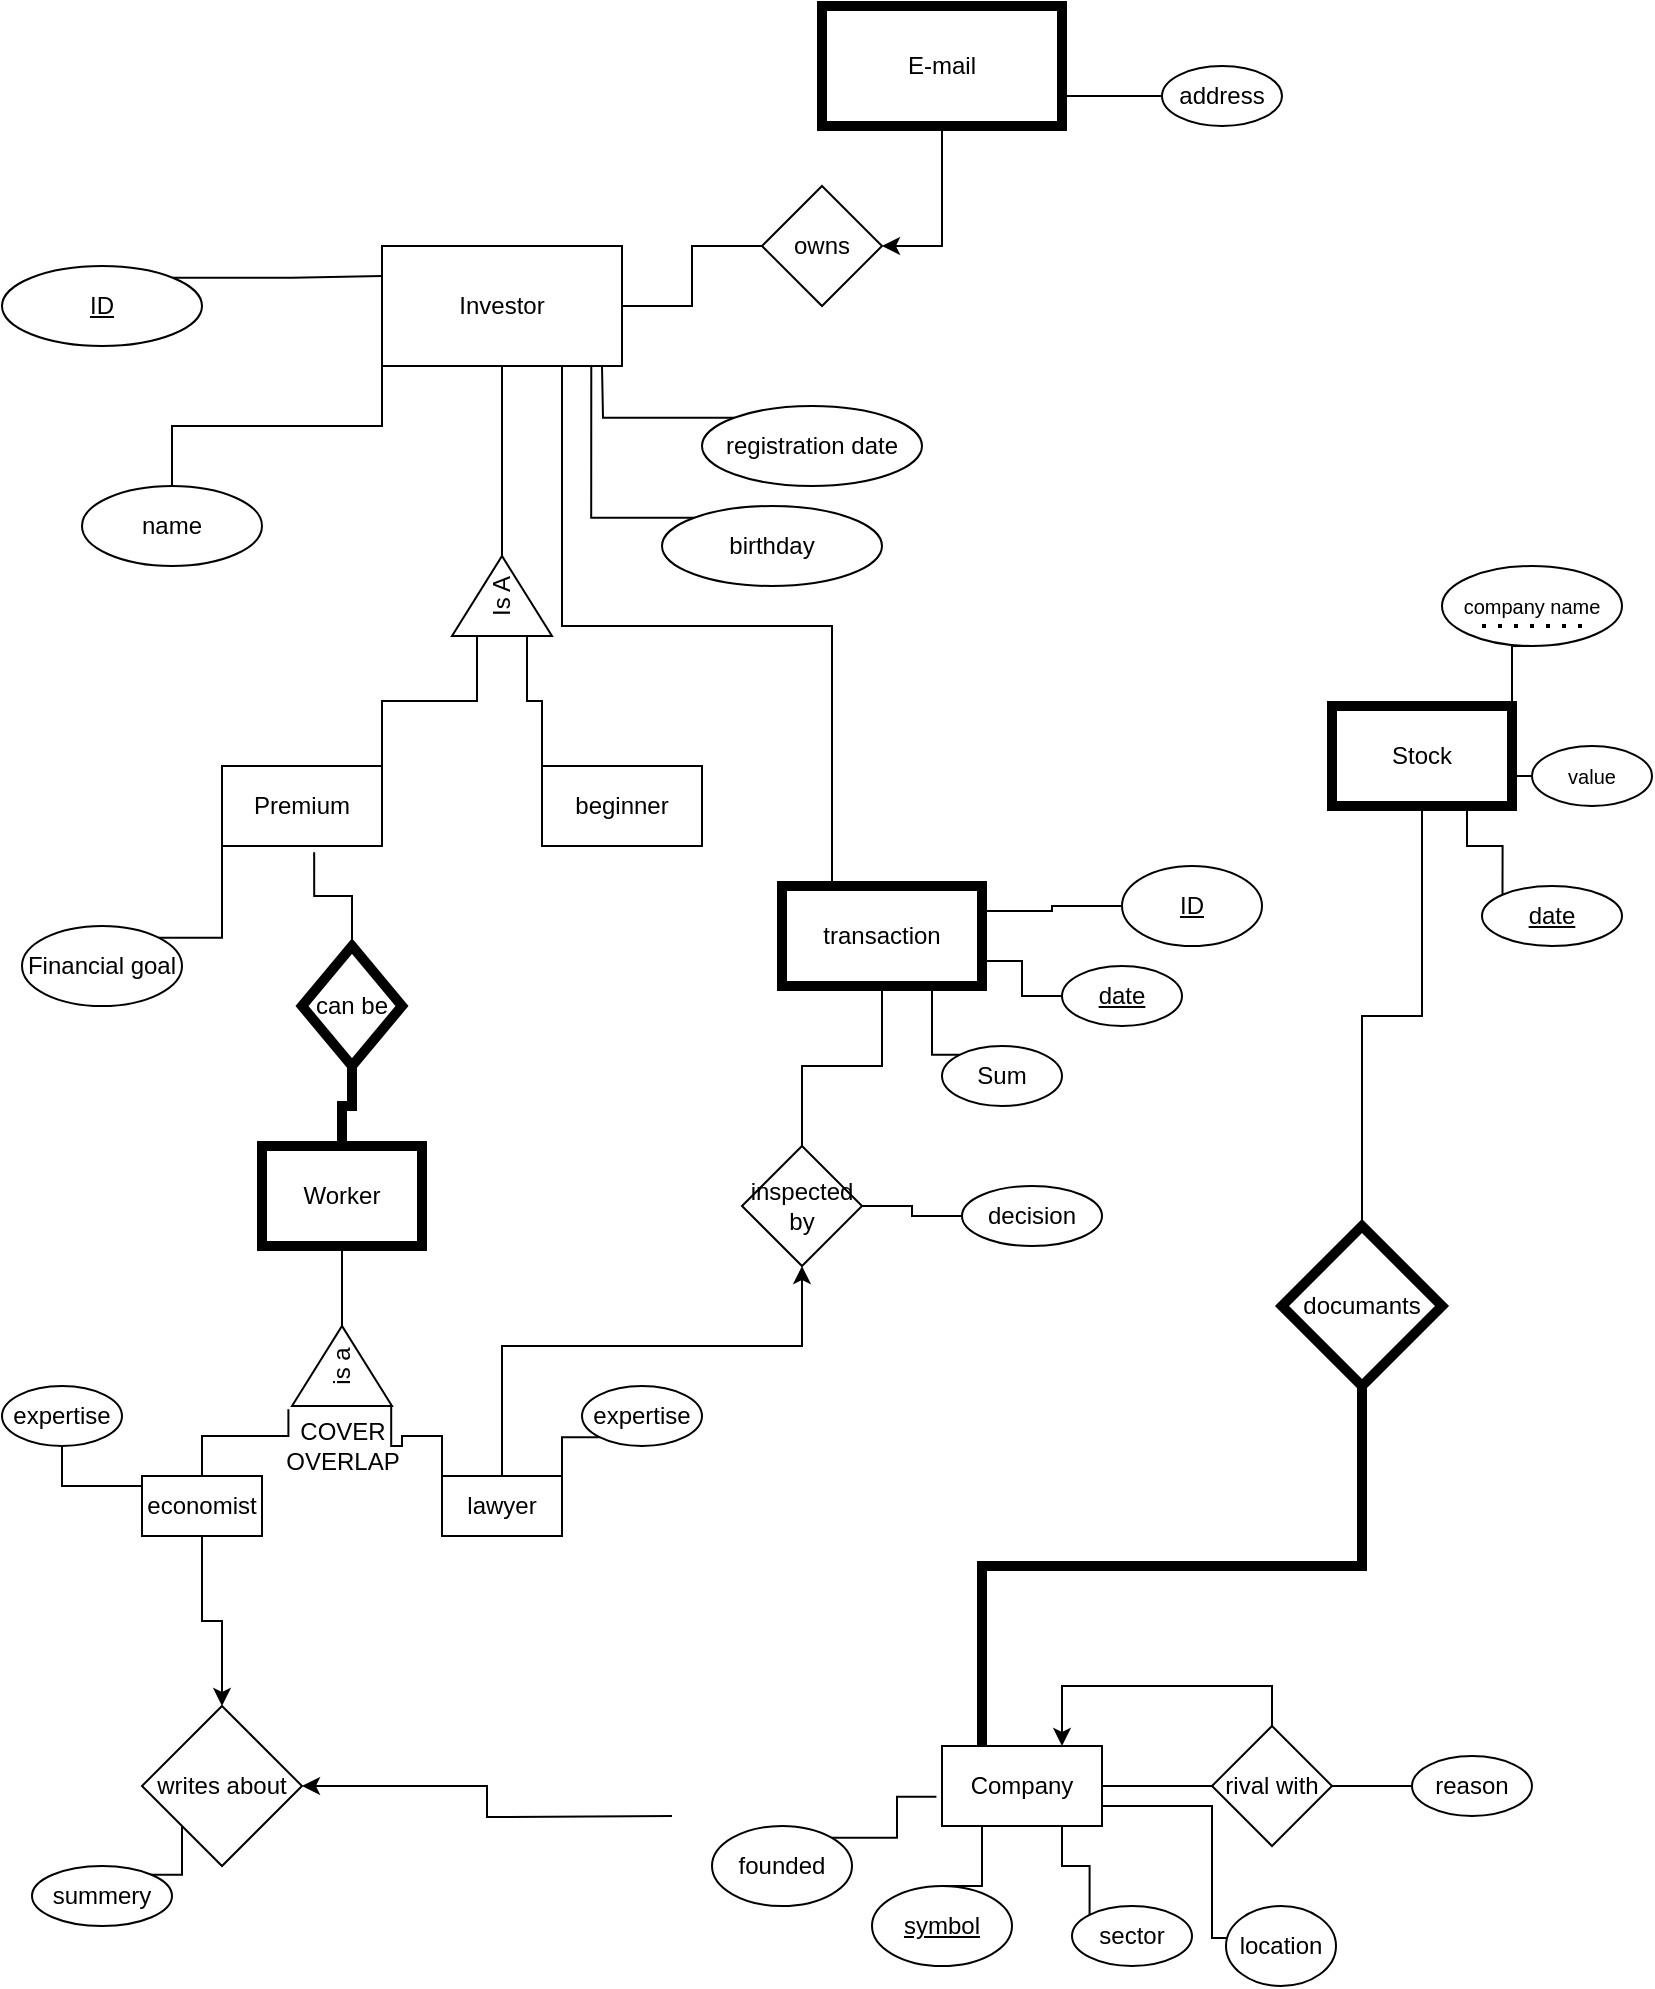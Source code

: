 <mxfile version="15.9.6" type="github">
  <diagram id="R2lEEEUBdFMjLlhIrx00" name="Page-1">
    <mxGraphModel dx="626" dy="374" grid="1" gridSize="10" guides="1" tooltips="1" connect="1" arrows="1" fold="1" page="1" pageScale="1" pageWidth="850" pageHeight="1100" math="0" shadow="0" extFonts="Permanent Marker^https://fonts.googleapis.com/css?family=Permanent+Marker">
      <root>
        <mxCell id="0" />
        <mxCell id="1" parent="0" />
        <mxCell id="njEcEhc0b-pXL3yW48il-44" style="edgeStyle=orthogonalEdgeStyle;rounded=0;orthogonalLoop=1;jettySize=auto;html=1;exitX=0.25;exitY=1;exitDx=0;exitDy=0;entryX=0.5;entryY=0;entryDx=0;entryDy=0;endArrow=none;endFill=0;" edge="1" parent="1" source="njEcEhc0b-pXL3yW48il-39" target="njEcEhc0b-pXL3yW48il-43">
          <mxGeometry relative="1" as="geometry">
            <Array as="points">
              <mxPoint x="210" y="240" />
              <mxPoint x="210" y="270" />
              <mxPoint x="105" y="270" />
            </Array>
          </mxGeometry>
        </mxCell>
        <mxCell id="njEcEhc0b-pXL3yW48il-39" value="Investor" style="rounded=0;whiteSpace=wrap;html=1;" vertex="1" parent="1">
          <mxGeometry x="210" y="180" width="120" height="60" as="geometry" />
        </mxCell>
        <mxCell id="njEcEhc0b-pXL3yW48il-42" style="edgeStyle=orthogonalEdgeStyle;rounded=0;orthogonalLoop=1;jettySize=auto;html=1;exitX=1;exitY=0;exitDx=0;exitDy=0;endArrow=none;endFill=0;entryX=0;entryY=0.25;entryDx=0;entryDy=0;" edge="1" parent="1" source="njEcEhc0b-pXL3yW48il-41" target="njEcEhc0b-pXL3yW48il-39">
          <mxGeometry relative="1" as="geometry">
            <mxPoint x="180" y="196" as="targetPoint" />
          </mxGeometry>
        </mxCell>
        <mxCell id="njEcEhc0b-pXL3yW48il-41" value="&lt;u&gt;ID&lt;/u&gt;" style="ellipse;whiteSpace=wrap;html=1;strokeWidth=1;fillColor=#FFFFFF;" vertex="1" parent="1">
          <mxGeometry x="20" y="190" width="100" height="40" as="geometry" />
        </mxCell>
        <mxCell id="njEcEhc0b-pXL3yW48il-43" value="name" style="ellipse;whiteSpace=wrap;html=1;strokeWidth=1;fillColor=#FFFFFF;" vertex="1" parent="1">
          <mxGeometry x="60" y="300" width="90" height="40" as="geometry" />
        </mxCell>
        <mxCell id="njEcEhc0b-pXL3yW48il-46" style="edgeStyle=orthogonalEdgeStyle;rounded=0;orthogonalLoop=1;jettySize=auto;html=1;exitX=0;exitY=0;exitDx=0;exitDy=0;entryX=0.872;entryY=1;entryDx=0;entryDy=0;entryPerimeter=0;endArrow=none;endFill=0;" edge="1" parent="1" source="njEcEhc0b-pXL3yW48il-45" target="njEcEhc0b-pXL3yW48il-39">
          <mxGeometry relative="1" as="geometry" />
        </mxCell>
        <mxCell id="njEcEhc0b-pXL3yW48il-45" value="birthday" style="ellipse;whiteSpace=wrap;html=1;strokeWidth=1;fillColor=#FFFFFF;" vertex="1" parent="1">
          <mxGeometry x="350" y="310" width="110" height="40" as="geometry" />
        </mxCell>
        <mxCell id="njEcEhc0b-pXL3yW48il-48" style="edgeStyle=orthogonalEdgeStyle;rounded=0;orthogonalLoop=1;jettySize=auto;html=1;exitX=0;exitY=0;exitDx=0;exitDy=0;endArrow=none;endFill=0;" edge="1" parent="1" source="njEcEhc0b-pXL3yW48il-47">
          <mxGeometry relative="1" as="geometry">
            <mxPoint x="320" y="240" as="targetPoint" />
          </mxGeometry>
        </mxCell>
        <mxCell id="njEcEhc0b-pXL3yW48il-47" value="registration date" style="ellipse;whiteSpace=wrap;html=1;strokeWidth=1;fillColor=#FFFFFF;" vertex="1" parent="1">
          <mxGeometry x="370" y="260" width="110" height="40" as="geometry" />
        </mxCell>
        <mxCell id="njEcEhc0b-pXL3yW48il-53" style="edgeStyle=orthogonalEdgeStyle;rounded=0;orthogonalLoop=1;jettySize=auto;html=1;exitX=0.5;exitY=1;exitDx=0;exitDy=0;entryX=1;entryY=0.5;entryDx=0;entryDy=0;endArrow=classic;endFill=1;" edge="1" parent="1" source="njEcEhc0b-pXL3yW48il-49" target="njEcEhc0b-pXL3yW48il-50">
          <mxGeometry relative="1" as="geometry" />
        </mxCell>
        <mxCell id="njEcEhc0b-pXL3yW48il-49" value="E-mail" style="rounded=0;whiteSpace=wrap;html=1;strokeWidth=5;fillColor=#FFFFFF;" vertex="1" parent="1">
          <mxGeometry x="430" y="60" width="120" height="60" as="geometry" />
        </mxCell>
        <mxCell id="njEcEhc0b-pXL3yW48il-51" style="edgeStyle=orthogonalEdgeStyle;rounded=0;orthogonalLoop=1;jettySize=auto;html=1;exitX=0;exitY=0.5;exitDx=0;exitDy=0;entryX=1;entryY=0.5;entryDx=0;entryDy=0;endArrow=none;endFill=0;" edge="1" parent="1" source="njEcEhc0b-pXL3yW48il-50" target="njEcEhc0b-pXL3yW48il-39">
          <mxGeometry relative="1" as="geometry" />
        </mxCell>
        <mxCell id="njEcEhc0b-pXL3yW48il-50" value="owns" style="rhombus;whiteSpace=wrap;html=1;strokeWidth=1;fillColor=#FFFFFF;" vertex="1" parent="1">
          <mxGeometry x="400" y="150" width="60" height="60" as="geometry" />
        </mxCell>
        <mxCell id="njEcEhc0b-pXL3yW48il-55" style="edgeStyle=orthogonalEdgeStyle;rounded=0;orthogonalLoop=1;jettySize=auto;html=1;exitX=0;exitY=0.5;exitDx=0;exitDy=0;entryX=1;entryY=0.75;entryDx=0;entryDy=0;endArrow=none;endFill=0;" edge="1" parent="1" source="njEcEhc0b-pXL3yW48il-54" target="njEcEhc0b-pXL3yW48il-49">
          <mxGeometry relative="1" as="geometry" />
        </mxCell>
        <mxCell id="njEcEhc0b-pXL3yW48il-54" value="address" style="ellipse;whiteSpace=wrap;html=1;strokeWidth=1;fillColor=#FFFFFF;" vertex="1" parent="1">
          <mxGeometry x="600" y="90" width="60" height="30" as="geometry" />
        </mxCell>
        <mxCell id="njEcEhc0b-pXL3yW48il-57" style="edgeStyle=orthogonalEdgeStyle;rounded=0;orthogonalLoop=1;jettySize=auto;html=1;exitX=1;exitY=0.5;exitDx=0;exitDy=0;entryX=0.5;entryY=1;entryDx=0;entryDy=0;endArrow=none;endFill=0;" edge="1" parent="1" source="njEcEhc0b-pXL3yW48il-56" target="njEcEhc0b-pXL3yW48il-39">
          <mxGeometry relative="1" as="geometry" />
        </mxCell>
        <mxCell id="njEcEhc0b-pXL3yW48il-59" style="edgeStyle=orthogonalEdgeStyle;rounded=0;orthogonalLoop=1;jettySize=auto;html=1;exitX=0;exitY=0.25;exitDx=0;exitDy=0;entryX=1;entryY=0;entryDx=0;entryDy=0;endArrow=none;endFill=0;" edge="1" parent="1" source="njEcEhc0b-pXL3yW48il-56" target="njEcEhc0b-pXL3yW48il-58">
          <mxGeometry relative="1" as="geometry" />
        </mxCell>
        <mxCell id="njEcEhc0b-pXL3yW48il-56" value="Is A" style="triangle;whiteSpace=wrap;html=1;strokeWidth=1;fillColor=#FFFFFF;rotation=-90;" vertex="1" parent="1">
          <mxGeometry x="250" y="330" width="40" height="50" as="geometry" />
        </mxCell>
        <mxCell id="njEcEhc0b-pXL3yW48il-58" value="Premium" style="rounded=0;whiteSpace=wrap;html=1;strokeWidth=1;fillColor=#FFFFFF;" vertex="1" parent="1">
          <mxGeometry x="130" y="440" width="80" height="40" as="geometry" />
        </mxCell>
        <mxCell id="njEcEhc0b-pXL3yW48il-61" style="edgeStyle=orthogonalEdgeStyle;rounded=0;orthogonalLoop=1;jettySize=auto;html=1;exitX=0;exitY=0;exitDx=0;exitDy=0;entryX=0;entryY=0.75;entryDx=0;entryDy=0;endArrow=none;endFill=0;" edge="1" parent="1" source="njEcEhc0b-pXL3yW48il-60" target="njEcEhc0b-pXL3yW48il-56">
          <mxGeometry relative="1" as="geometry" />
        </mxCell>
        <mxCell id="njEcEhc0b-pXL3yW48il-60" value="beginner" style="rounded=0;whiteSpace=wrap;html=1;strokeWidth=1;fillColor=#FFFFFF;" vertex="1" parent="1">
          <mxGeometry x="290" y="440" width="80" height="40" as="geometry" />
        </mxCell>
        <mxCell id="njEcEhc0b-pXL3yW48il-63" style="edgeStyle=orthogonalEdgeStyle;rounded=0;orthogonalLoop=1;jettySize=auto;html=1;exitX=1;exitY=0;exitDx=0;exitDy=0;entryX=0;entryY=1;entryDx=0;entryDy=0;endArrow=none;endFill=0;" edge="1" parent="1" source="njEcEhc0b-pXL3yW48il-62" target="njEcEhc0b-pXL3yW48il-58">
          <mxGeometry relative="1" as="geometry" />
        </mxCell>
        <mxCell id="njEcEhc0b-pXL3yW48il-62" value="Financial goal" style="ellipse;whiteSpace=wrap;html=1;strokeWidth=1;fillColor=#FFFFFF;" vertex="1" parent="1">
          <mxGeometry x="30" y="520" width="80" height="40" as="geometry" />
        </mxCell>
        <mxCell id="njEcEhc0b-pXL3yW48il-66" style="edgeStyle=orthogonalEdgeStyle;rounded=0;orthogonalLoop=1;jettySize=auto;html=1;exitX=0.5;exitY=0;exitDx=0;exitDy=0;entryX=0.5;entryY=1;entryDx=0;entryDy=0;endArrow=none;endFill=0;strokeWidth=5;" edge="1" parent="1" source="njEcEhc0b-pXL3yW48il-64" target="njEcEhc0b-pXL3yW48il-65">
          <mxGeometry relative="1" as="geometry" />
        </mxCell>
        <mxCell id="njEcEhc0b-pXL3yW48il-64" value="Worker" style="rounded=0;whiteSpace=wrap;html=1;strokeWidth=5;fillColor=#FFFFFF;" vertex="1" parent="1">
          <mxGeometry x="150" y="630" width="80" height="50" as="geometry" />
        </mxCell>
        <mxCell id="njEcEhc0b-pXL3yW48il-67" style="edgeStyle=orthogonalEdgeStyle;rounded=0;orthogonalLoop=1;jettySize=auto;html=1;exitX=0.5;exitY=0;exitDx=0;exitDy=0;entryX=0.576;entryY=1.078;entryDx=0;entryDy=0;entryPerimeter=0;endArrow=none;endFill=0;strokeWidth=1;" edge="1" parent="1" source="njEcEhc0b-pXL3yW48il-65" target="njEcEhc0b-pXL3yW48il-58">
          <mxGeometry relative="1" as="geometry" />
        </mxCell>
        <mxCell id="njEcEhc0b-pXL3yW48il-65" value="can be" style="rhombus;whiteSpace=wrap;html=1;strokeWidth=5;fillColor=#FFFFFF;" vertex="1" parent="1">
          <mxGeometry x="170" y="530" width="50" height="60" as="geometry" />
        </mxCell>
        <mxCell id="njEcEhc0b-pXL3yW48il-69" style="edgeStyle=orthogonalEdgeStyle;rounded=0;orthogonalLoop=1;jettySize=auto;html=1;exitX=1;exitY=0.5;exitDx=0;exitDy=0;entryX=0.5;entryY=1;entryDx=0;entryDy=0;endArrow=none;endFill=0;strokeWidth=1;" edge="1" parent="1" source="njEcEhc0b-pXL3yW48il-68" target="njEcEhc0b-pXL3yW48il-64">
          <mxGeometry relative="1" as="geometry" />
        </mxCell>
        <mxCell id="njEcEhc0b-pXL3yW48il-68" value="is a" style="triangle;whiteSpace=wrap;html=1;strokeWidth=1;fillColor=#FFFFFF;rotation=-90;" vertex="1" parent="1">
          <mxGeometry x="170" y="715" width="40" height="50" as="geometry" />
        </mxCell>
        <mxCell id="njEcEhc0b-pXL3yW48il-70" value="COVER&lt;br&gt;OVERLAP" style="text;html=1;align=center;verticalAlign=middle;resizable=0;points=[];autosize=1;strokeColor=none;fillColor=none;" vertex="1" parent="1">
          <mxGeometry x="155" y="765" width="70" height="30" as="geometry" />
        </mxCell>
        <mxCell id="njEcEhc0b-pXL3yW48il-72" style="edgeStyle=orthogonalEdgeStyle;rounded=0;orthogonalLoop=1;jettySize=auto;html=1;exitX=0;exitY=0;exitDx=0;exitDy=0;entryX=0.008;entryY=0.992;entryDx=0;entryDy=0;entryPerimeter=0;endArrow=none;endFill=0;strokeWidth=1;" edge="1" parent="1" source="njEcEhc0b-pXL3yW48il-71" target="njEcEhc0b-pXL3yW48il-68">
          <mxGeometry relative="1" as="geometry" />
        </mxCell>
        <mxCell id="njEcEhc0b-pXL3yW48il-81" style="edgeStyle=orthogonalEdgeStyle;rounded=0;orthogonalLoop=1;jettySize=auto;html=1;exitX=0.5;exitY=0;exitDx=0;exitDy=0;endArrow=classic;endFill=1;strokeWidth=1;" edge="1" parent="1" source="njEcEhc0b-pXL3yW48il-71" target="njEcEhc0b-pXL3yW48il-80">
          <mxGeometry relative="1" as="geometry">
            <Array as="points">
              <mxPoint x="270" y="730" />
              <mxPoint x="420" y="730" />
            </Array>
          </mxGeometry>
        </mxCell>
        <mxCell id="njEcEhc0b-pXL3yW48il-71" value="lawyer" style="rounded=0;whiteSpace=wrap;html=1;strokeWidth=1;fillColor=#FFFFFF;" vertex="1" parent="1">
          <mxGeometry x="240" y="795" width="60" height="30" as="geometry" />
        </mxCell>
        <mxCell id="njEcEhc0b-pXL3yW48il-74" style="edgeStyle=orthogonalEdgeStyle;rounded=0;orthogonalLoop=1;jettySize=auto;html=1;exitX=0.5;exitY=0;exitDx=0;exitDy=0;entryX=-0.041;entryY=-0.036;entryDx=0;entryDy=0;entryPerimeter=0;endArrow=none;endFill=0;strokeWidth=1;" edge="1" parent="1" source="njEcEhc0b-pXL3yW48il-73" target="njEcEhc0b-pXL3yW48il-68">
          <mxGeometry relative="1" as="geometry" />
        </mxCell>
        <mxCell id="njEcEhc0b-pXL3yW48il-111" style="edgeStyle=orthogonalEdgeStyle;rounded=0;orthogonalLoop=1;jettySize=auto;html=1;exitX=0.5;exitY=1;exitDx=0;exitDy=0;entryX=0.5;entryY=0;entryDx=0;entryDy=0;endArrow=classic;endFill=1;strokeWidth=1;" edge="1" parent="1" source="njEcEhc0b-pXL3yW48il-73" target="njEcEhc0b-pXL3yW48il-108">
          <mxGeometry relative="1" as="geometry" />
        </mxCell>
        <mxCell id="njEcEhc0b-pXL3yW48il-73" value="economist" style="rounded=0;whiteSpace=wrap;html=1;strokeWidth=1;fillColor=#FFFFFF;" vertex="1" parent="1">
          <mxGeometry x="90" y="795" width="60" height="30" as="geometry" />
        </mxCell>
        <mxCell id="njEcEhc0b-pXL3yW48il-76" style="edgeStyle=orthogonalEdgeStyle;rounded=0;orthogonalLoop=1;jettySize=auto;html=1;exitX=0;exitY=1;exitDx=0;exitDy=0;entryX=1;entryY=0;entryDx=0;entryDy=0;endArrow=none;endFill=0;strokeWidth=1;" edge="1" parent="1" source="njEcEhc0b-pXL3yW48il-75" target="njEcEhc0b-pXL3yW48il-71">
          <mxGeometry relative="1" as="geometry" />
        </mxCell>
        <mxCell id="njEcEhc0b-pXL3yW48il-75" value="expertise" style="ellipse;whiteSpace=wrap;html=1;strokeWidth=1;fillColor=#FFFFFF;" vertex="1" parent="1">
          <mxGeometry x="310" y="750" width="60" height="30" as="geometry" />
        </mxCell>
        <mxCell id="njEcEhc0b-pXL3yW48il-78" style="edgeStyle=orthogonalEdgeStyle;rounded=0;orthogonalLoop=1;jettySize=auto;html=1;exitX=0.5;exitY=1;exitDx=0;exitDy=0;entryX=0;entryY=0;entryDx=0;entryDy=0;endArrow=none;endFill=0;strokeWidth=1;" edge="1" parent="1" source="njEcEhc0b-pXL3yW48il-77" target="njEcEhc0b-pXL3yW48il-73">
          <mxGeometry relative="1" as="geometry" />
        </mxCell>
        <mxCell id="njEcEhc0b-pXL3yW48il-77" value="expertise" style="ellipse;whiteSpace=wrap;html=1;strokeWidth=1;fillColor=#FFFFFF;" vertex="1" parent="1">
          <mxGeometry x="20" y="750" width="60" height="30" as="geometry" />
        </mxCell>
        <mxCell id="njEcEhc0b-pXL3yW48il-91" style="edgeStyle=orthogonalEdgeStyle;rounded=0;orthogonalLoop=1;jettySize=auto;html=1;exitX=0.25;exitY=0;exitDx=0;exitDy=0;entryX=0.75;entryY=1;entryDx=0;entryDy=0;endArrow=none;endFill=0;strokeWidth=1;" edge="1" parent="1" source="njEcEhc0b-pXL3yW48il-79" target="njEcEhc0b-pXL3yW48il-39">
          <mxGeometry relative="1" as="geometry" />
        </mxCell>
        <mxCell id="njEcEhc0b-pXL3yW48il-79" value="transaction" style="rounded=0;whiteSpace=wrap;html=1;strokeWidth=5;fillColor=#FFFFFF;" vertex="1" parent="1">
          <mxGeometry x="410" y="500" width="100" height="50" as="geometry" />
        </mxCell>
        <mxCell id="njEcEhc0b-pXL3yW48il-84" style="edgeStyle=orthogonalEdgeStyle;rounded=0;orthogonalLoop=1;jettySize=auto;html=1;exitX=0.5;exitY=0;exitDx=0;exitDy=0;entryX=0.5;entryY=1;entryDx=0;entryDy=0;endArrow=none;endFill=0;strokeWidth=1;" edge="1" parent="1" source="njEcEhc0b-pXL3yW48il-80" target="njEcEhc0b-pXL3yW48il-79">
          <mxGeometry relative="1" as="geometry" />
        </mxCell>
        <mxCell id="njEcEhc0b-pXL3yW48il-80" value="inspected by" style="rhombus;whiteSpace=wrap;html=1;strokeWidth=1;fillColor=#FFFFFF;" vertex="1" parent="1">
          <mxGeometry x="390" y="630" width="60" height="60" as="geometry" />
        </mxCell>
        <mxCell id="njEcEhc0b-pXL3yW48il-83" style="edgeStyle=orthogonalEdgeStyle;rounded=0;orthogonalLoop=1;jettySize=auto;html=1;exitX=0;exitY=0.5;exitDx=0;exitDy=0;entryX=1;entryY=0.5;entryDx=0;entryDy=0;endArrow=none;endFill=0;strokeWidth=1;" edge="1" parent="1" source="njEcEhc0b-pXL3yW48il-82" target="njEcEhc0b-pXL3yW48il-80">
          <mxGeometry relative="1" as="geometry" />
        </mxCell>
        <mxCell id="njEcEhc0b-pXL3yW48il-82" value="decision" style="ellipse;whiteSpace=wrap;html=1;strokeWidth=1;fillColor=#FFFFFF;" vertex="1" parent="1">
          <mxGeometry x="500" y="650" width="70" height="30" as="geometry" />
        </mxCell>
        <mxCell id="njEcEhc0b-pXL3yW48il-86" style="edgeStyle=orthogonalEdgeStyle;rounded=0;orthogonalLoop=1;jettySize=auto;html=1;exitX=0;exitY=0.5;exitDx=0;exitDy=0;entryX=1;entryY=0.75;entryDx=0;entryDy=0;endArrow=none;endFill=0;strokeWidth=1;" edge="1" parent="1" source="njEcEhc0b-pXL3yW48il-85" target="njEcEhc0b-pXL3yW48il-79">
          <mxGeometry relative="1" as="geometry" />
        </mxCell>
        <mxCell id="njEcEhc0b-pXL3yW48il-85" value="&lt;u&gt;date&lt;/u&gt;" style="ellipse;whiteSpace=wrap;html=1;strokeWidth=1;fillColor=#FFFFFF;" vertex="1" parent="1">
          <mxGeometry x="550" y="540" width="60" height="30" as="geometry" />
        </mxCell>
        <mxCell id="njEcEhc0b-pXL3yW48il-88" style="edgeStyle=orthogonalEdgeStyle;rounded=0;orthogonalLoop=1;jettySize=auto;html=1;exitX=0;exitY=0.5;exitDx=0;exitDy=0;entryX=1;entryY=0.25;entryDx=0;entryDy=0;endArrow=none;endFill=0;strokeWidth=1;" edge="1" parent="1" source="njEcEhc0b-pXL3yW48il-87" target="njEcEhc0b-pXL3yW48il-79">
          <mxGeometry relative="1" as="geometry" />
        </mxCell>
        <mxCell id="njEcEhc0b-pXL3yW48il-87" value="&lt;u&gt;ID&lt;/u&gt;" style="ellipse;whiteSpace=wrap;html=1;strokeWidth=1;fillColor=#FFFFFF;" vertex="1" parent="1">
          <mxGeometry x="580" y="490" width="70" height="40" as="geometry" />
        </mxCell>
        <mxCell id="njEcEhc0b-pXL3yW48il-90" style="edgeStyle=orthogonalEdgeStyle;rounded=0;orthogonalLoop=1;jettySize=auto;html=1;exitX=0;exitY=0;exitDx=0;exitDy=0;entryX=0.75;entryY=1;entryDx=0;entryDy=0;endArrow=none;endFill=0;strokeWidth=1;" edge="1" parent="1" source="njEcEhc0b-pXL3yW48il-89" target="njEcEhc0b-pXL3yW48il-79">
          <mxGeometry relative="1" as="geometry" />
        </mxCell>
        <mxCell id="njEcEhc0b-pXL3yW48il-89" value="Sum" style="ellipse;whiteSpace=wrap;html=1;strokeWidth=1;fillColor=#FFFFFF;" vertex="1" parent="1">
          <mxGeometry x="490" y="580" width="60" height="30" as="geometry" />
        </mxCell>
        <mxCell id="njEcEhc0b-pXL3yW48il-94" style="edgeStyle=orthogonalEdgeStyle;rounded=0;orthogonalLoop=1;jettySize=auto;html=1;exitX=1;exitY=0.5;exitDx=0;exitDy=0;entryX=0;entryY=0.5;entryDx=0;entryDy=0;endArrow=none;endFill=0;strokeWidth=1;" edge="1" parent="1" source="njEcEhc0b-pXL3yW48il-92" target="njEcEhc0b-pXL3yW48il-93">
          <mxGeometry relative="1" as="geometry" />
        </mxCell>
        <mxCell id="njEcEhc0b-pXL3yW48il-92" value="Company" style="rounded=0;whiteSpace=wrap;html=1;strokeWidth=1;fillColor=#FFFFFF;" vertex="1" parent="1">
          <mxGeometry x="490" y="930" width="80" height="40" as="geometry" />
        </mxCell>
        <mxCell id="njEcEhc0b-pXL3yW48il-95" style="edgeStyle=orthogonalEdgeStyle;rounded=0;orthogonalLoop=1;jettySize=auto;html=1;exitX=0.5;exitY=0;exitDx=0;exitDy=0;entryX=0.75;entryY=0;entryDx=0;entryDy=0;endArrow=classic;endFill=1;strokeWidth=1;" edge="1" parent="1" source="njEcEhc0b-pXL3yW48il-93" target="njEcEhc0b-pXL3yW48il-92">
          <mxGeometry relative="1" as="geometry" />
        </mxCell>
        <mxCell id="njEcEhc0b-pXL3yW48il-105" style="edgeStyle=orthogonalEdgeStyle;rounded=0;orthogonalLoop=1;jettySize=auto;html=1;exitX=1;exitY=0.5;exitDx=0;exitDy=0;entryX=0;entryY=0.5;entryDx=0;entryDy=0;endArrow=none;endFill=0;strokeWidth=1;" edge="1" parent="1" source="njEcEhc0b-pXL3yW48il-93" target="njEcEhc0b-pXL3yW48il-104">
          <mxGeometry relative="1" as="geometry" />
        </mxCell>
        <mxCell id="njEcEhc0b-pXL3yW48il-93" value="rival with" style="rhombus;whiteSpace=wrap;html=1;strokeWidth=1;fillColor=#FFFFFF;" vertex="1" parent="1">
          <mxGeometry x="625" y="920" width="60" height="60" as="geometry" />
        </mxCell>
        <mxCell id="njEcEhc0b-pXL3yW48il-98" style="edgeStyle=orthogonalEdgeStyle;rounded=0;orthogonalLoop=1;jettySize=auto;html=1;exitX=1;exitY=0;exitDx=0;exitDy=0;entryX=-0.035;entryY=0.635;entryDx=0;entryDy=0;entryPerimeter=0;endArrow=none;endFill=0;strokeWidth=1;" edge="1" parent="1" source="njEcEhc0b-pXL3yW48il-96" target="njEcEhc0b-pXL3yW48il-92">
          <mxGeometry relative="1" as="geometry" />
        </mxCell>
        <mxCell id="njEcEhc0b-pXL3yW48il-96" value="founded" style="ellipse;whiteSpace=wrap;html=1;strokeWidth=1;fillColor=#FFFFFF;" vertex="1" parent="1">
          <mxGeometry x="375" y="970" width="70" height="40" as="geometry" />
        </mxCell>
        <mxCell id="njEcEhc0b-pXL3yW48il-99" style="edgeStyle=orthogonalEdgeStyle;rounded=0;orthogonalLoop=1;jettySize=auto;html=1;exitX=0.5;exitY=0;exitDx=0;exitDy=0;entryX=0.25;entryY=1;entryDx=0;entryDy=0;endArrow=none;endFill=0;strokeWidth=1;" edge="1" parent="1" source="njEcEhc0b-pXL3yW48il-97" target="njEcEhc0b-pXL3yW48il-92">
          <mxGeometry relative="1" as="geometry" />
        </mxCell>
        <mxCell id="njEcEhc0b-pXL3yW48il-97" value="&lt;u&gt;symbol&lt;/u&gt;" style="ellipse;whiteSpace=wrap;html=1;strokeWidth=1;fillColor=#FFFFFF;" vertex="1" parent="1">
          <mxGeometry x="455" y="1000" width="70" height="40" as="geometry" />
        </mxCell>
        <mxCell id="njEcEhc0b-pXL3yW48il-101" style="edgeStyle=orthogonalEdgeStyle;rounded=0;orthogonalLoop=1;jettySize=auto;html=1;exitX=0;exitY=0;exitDx=0;exitDy=0;entryX=0.75;entryY=1;entryDx=0;entryDy=0;endArrow=none;endFill=0;strokeWidth=1;" edge="1" parent="1" source="njEcEhc0b-pXL3yW48il-100" target="njEcEhc0b-pXL3yW48il-92">
          <mxGeometry relative="1" as="geometry" />
        </mxCell>
        <mxCell id="njEcEhc0b-pXL3yW48il-100" value="sector" style="ellipse;whiteSpace=wrap;html=1;strokeWidth=1;fillColor=#FFFFFF;" vertex="1" parent="1">
          <mxGeometry x="555" y="1010" width="60" height="30" as="geometry" />
        </mxCell>
        <mxCell id="njEcEhc0b-pXL3yW48il-103" style="edgeStyle=orthogonalEdgeStyle;rounded=0;orthogonalLoop=1;jettySize=auto;html=1;exitX=0;exitY=0;exitDx=0;exitDy=0;entryX=1;entryY=0.75;entryDx=0;entryDy=0;endArrow=none;endFill=0;strokeWidth=1;" edge="1" parent="1" source="njEcEhc0b-pXL3yW48il-102" target="njEcEhc0b-pXL3yW48il-92">
          <mxGeometry relative="1" as="geometry">
            <Array as="points">
              <mxPoint x="625" y="1026" />
              <mxPoint x="625" y="960" />
            </Array>
          </mxGeometry>
        </mxCell>
        <mxCell id="njEcEhc0b-pXL3yW48il-102" value="location" style="ellipse;whiteSpace=wrap;html=1;strokeWidth=1;fillColor=#FFFFFF;" vertex="1" parent="1">
          <mxGeometry x="632" y="1010" width="55" height="40" as="geometry" />
        </mxCell>
        <mxCell id="njEcEhc0b-pXL3yW48il-104" value="reason" style="ellipse;whiteSpace=wrap;html=1;strokeWidth=1;fillColor=#FFFFFF;" vertex="1" parent="1">
          <mxGeometry x="725" y="935" width="60" height="30" as="geometry" />
        </mxCell>
        <mxCell id="njEcEhc0b-pXL3yW48il-110" style="edgeStyle=orthogonalEdgeStyle;rounded=0;orthogonalLoop=1;jettySize=auto;html=1;exitX=0;exitY=0.5;exitDx=0;exitDy=0;entryX=1;entryY=0.5;entryDx=0;entryDy=0;endArrow=classic;endFill=1;strokeWidth=1;" edge="1" parent="1" target="njEcEhc0b-pXL3yW48il-108">
          <mxGeometry relative="1" as="geometry">
            <mxPoint x="355.0" y="965" as="sourcePoint" />
          </mxGeometry>
        </mxCell>
        <mxCell id="njEcEhc0b-pXL3yW48il-108" value="writes about" style="rhombus;whiteSpace=wrap;html=1;strokeWidth=1;fillColor=none;" vertex="1" parent="1">
          <mxGeometry x="90" y="910" width="80" height="80" as="geometry" />
        </mxCell>
        <mxCell id="njEcEhc0b-pXL3yW48il-113" style="edgeStyle=orthogonalEdgeStyle;rounded=0;orthogonalLoop=1;jettySize=auto;html=1;exitX=1;exitY=0;exitDx=0;exitDy=0;entryX=0;entryY=1;entryDx=0;entryDy=0;endArrow=none;endFill=0;strokeWidth=1;" edge="1" parent="1" source="njEcEhc0b-pXL3yW48il-112" target="njEcEhc0b-pXL3yW48il-108">
          <mxGeometry relative="1" as="geometry" />
        </mxCell>
        <mxCell id="njEcEhc0b-pXL3yW48il-112" value="summery" style="ellipse;whiteSpace=wrap;html=1;strokeWidth=1;fillColor=none;" vertex="1" parent="1">
          <mxGeometry x="35" y="990" width="70" height="30" as="geometry" />
        </mxCell>
        <mxCell id="njEcEhc0b-pXL3yW48il-114" value="Stock" style="rounded=0;whiteSpace=wrap;html=1;strokeWidth=5;fillColor=none;" vertex="1" parent="1">
          <mxGeometry x="685" y="410" width="90" height="50" as="geometry" />
        </mxCell>
        <mxCell id="njEcEhc0b-pXL3yW48il-118" style="edgeStyle=orthogonalEdgeStyle;rounded=0;orthogonalLoop=1;jettySize=auto;html=1;exitX=0.5;exitY=1;exitDx=0;exitDy=0;entryX=0.25;entryY=0;entryDx=0;entryDy=0;endArrow=none;endFill=0;strokeWidth=5;" edge="1" parent="1" source="njEcEhc0b-pXL3yW48il-117" target="njEcEhc0b-pXL3yW48il-92">
          <mxGeometry relative="1" as="geometry" />
        </mxCell>
        <mxCell id="njEcEhc0b-pXL3yW48il-119" style="edgeStyle=orthogonalEdgeStyle;rounded=0;orthogonalLoop=1;jettySize=auto;html=1;exitX=0.5;exitY=0;exitDx=0;exitDy=0;entryX=0.5;entryY=1;entryDx=0;entryDy=0;endArrow=none;endFill=0;strokeWidth=1;" edge="1" parent="1" source="njEcEhc0b-pXL3yW48il-117" target="njEcEhc0b-pXL3yW48il-114">
          <mxGeometry relative="1" as="geometry" />
        </mxCell>
        <mxCell id="njEcEhc0b-pXL3yW48il-117" value="documants" style="rhombus;whiteSpace=wrap;html=1;strokeWidth=5;fillColor=none;" vertex="1" parent="1">
          <mxGeometry x="660" y="670" width="80" height="80" as="geometry" />
        </mxCell>
        <mxCell id="njEcEhc0b-pXL3yW48il-122" style="edgeStyle=orthogonalEdgeStyle;rounded=0;orthogonalLoop=1;jettySize=auto;html=1;exitX=0;exitY=0;exitDx=0;exitDy=0;entryX=0.75;entryY=1;entryDx=0;entryDy=0;fontSize=1;endArrow=none;endFill=0;strokeWidth=1;" edge="1" parent="1" source="njEcEhc0b-pXL3yW48il-121" target="njEcEhc0b-pXL3yW48il-114">
          <mxGeometry relative="1" as="geometry" />
        </mxCell>
        <mxCell id="njEcEhc0b-pXL3yW48il-121" value="&lt;u&gt;date&lt;/u&gt;" style="ellipse;whiteSpace=wrap;html=1;strokeWidth=1;fillColor=none;" vertex="1" parent="1">
          <mxGeometry x="760" y="500" width="70" height="30" as="geometry" />
        </mxCell>
        <mxCell id="njEcEhc0b-pXL3yW48il-124" style="edgeStyle=orthogonalEdgeStyle;rounded=0;orthogonalLoop=1;jettySize=auto;html=1;exitX=0;exitY=0.5;exitDx=0;exitDy=0;entryX=1;entryY=0.75;entryDx=0;entryDy=0;fontSize=2;endArrow=none;endFill=0;strokeWidth=1;" edge="1" parent="1" source="njEcEhc0b-pXL3yW48il-123" target="njEcEhc0b-pXL3yW48il-114">
          <mxGeometry relative="1" as="geometry" />
        </mxCell>
        <mxCell id="njEcEhc0b-pXL3yW48il-123" value="&lt;font size=&quot;1&quot;&gt;value&lt;/font&gt;" style="ellipse;whiteSpace=wrap;html=1;fontSize=1;strokeWidth=1;fillColor=none;" vertex="1" parent="1">
          <mxGeometry x="785" y="430" width="60" height="30" as="geometry" />
        </mxCell>
        <mxCell id="njEcEhc0b-pXL3yW48il-128" style="edgeStyle=orthogonalEdgeStyle;rounded=0;orthogonalLoop=1;jettySize=auto;html=1;exitX=0.5;exitY=1;exitDx=0;exitDy=0;entryX=1;entryY=0;entryDx=0;entryDy=0;fontSize=12;endArrow=none;endFill=0;strokeWidth=1;" edge="1" parent="1" source="njEcEhc0b-pXL3yW48il-126" target="njEcEhc0b-pXL3yW48il-114">
          <mxGeometry relative="1" as="geometry" />
        </mxCell>
        <mxCell id="njEcEhc0b-pXL3yW48il-126" value="&lt;font size=&quot;1&quot;&gt;company name&lt;/font&gt;" style="ellipse;whiteSpace=wrap;html=1;fontSize=3;strokeWidth=1;fillColor=none;" vertex="1" parent="1">
          <mxGeometry x="740" y="340" width="90" height="40" as="geometry" />
        </mxCell>
        <mxCell id="njEcEhc0b-pXL3yW48il-127" value="" style="endArrow=none;dashed=1;html=1;dashPattern=1 3;strokeWidth=2;rounded=0;fontSize=12;" edge="1" parent="1">
          <mxGeometry width="50" height="50" relative="1" as="geometry">
            <mxPoint x="760" y="370" as="sourcePoint" />
            <mxPoint x="810" y="370" as="targetPoint" />
          </mxGeometry>
        </mxCell>
      </root>
    </mxGraphModel>
  </diagram>
</mxfile>
